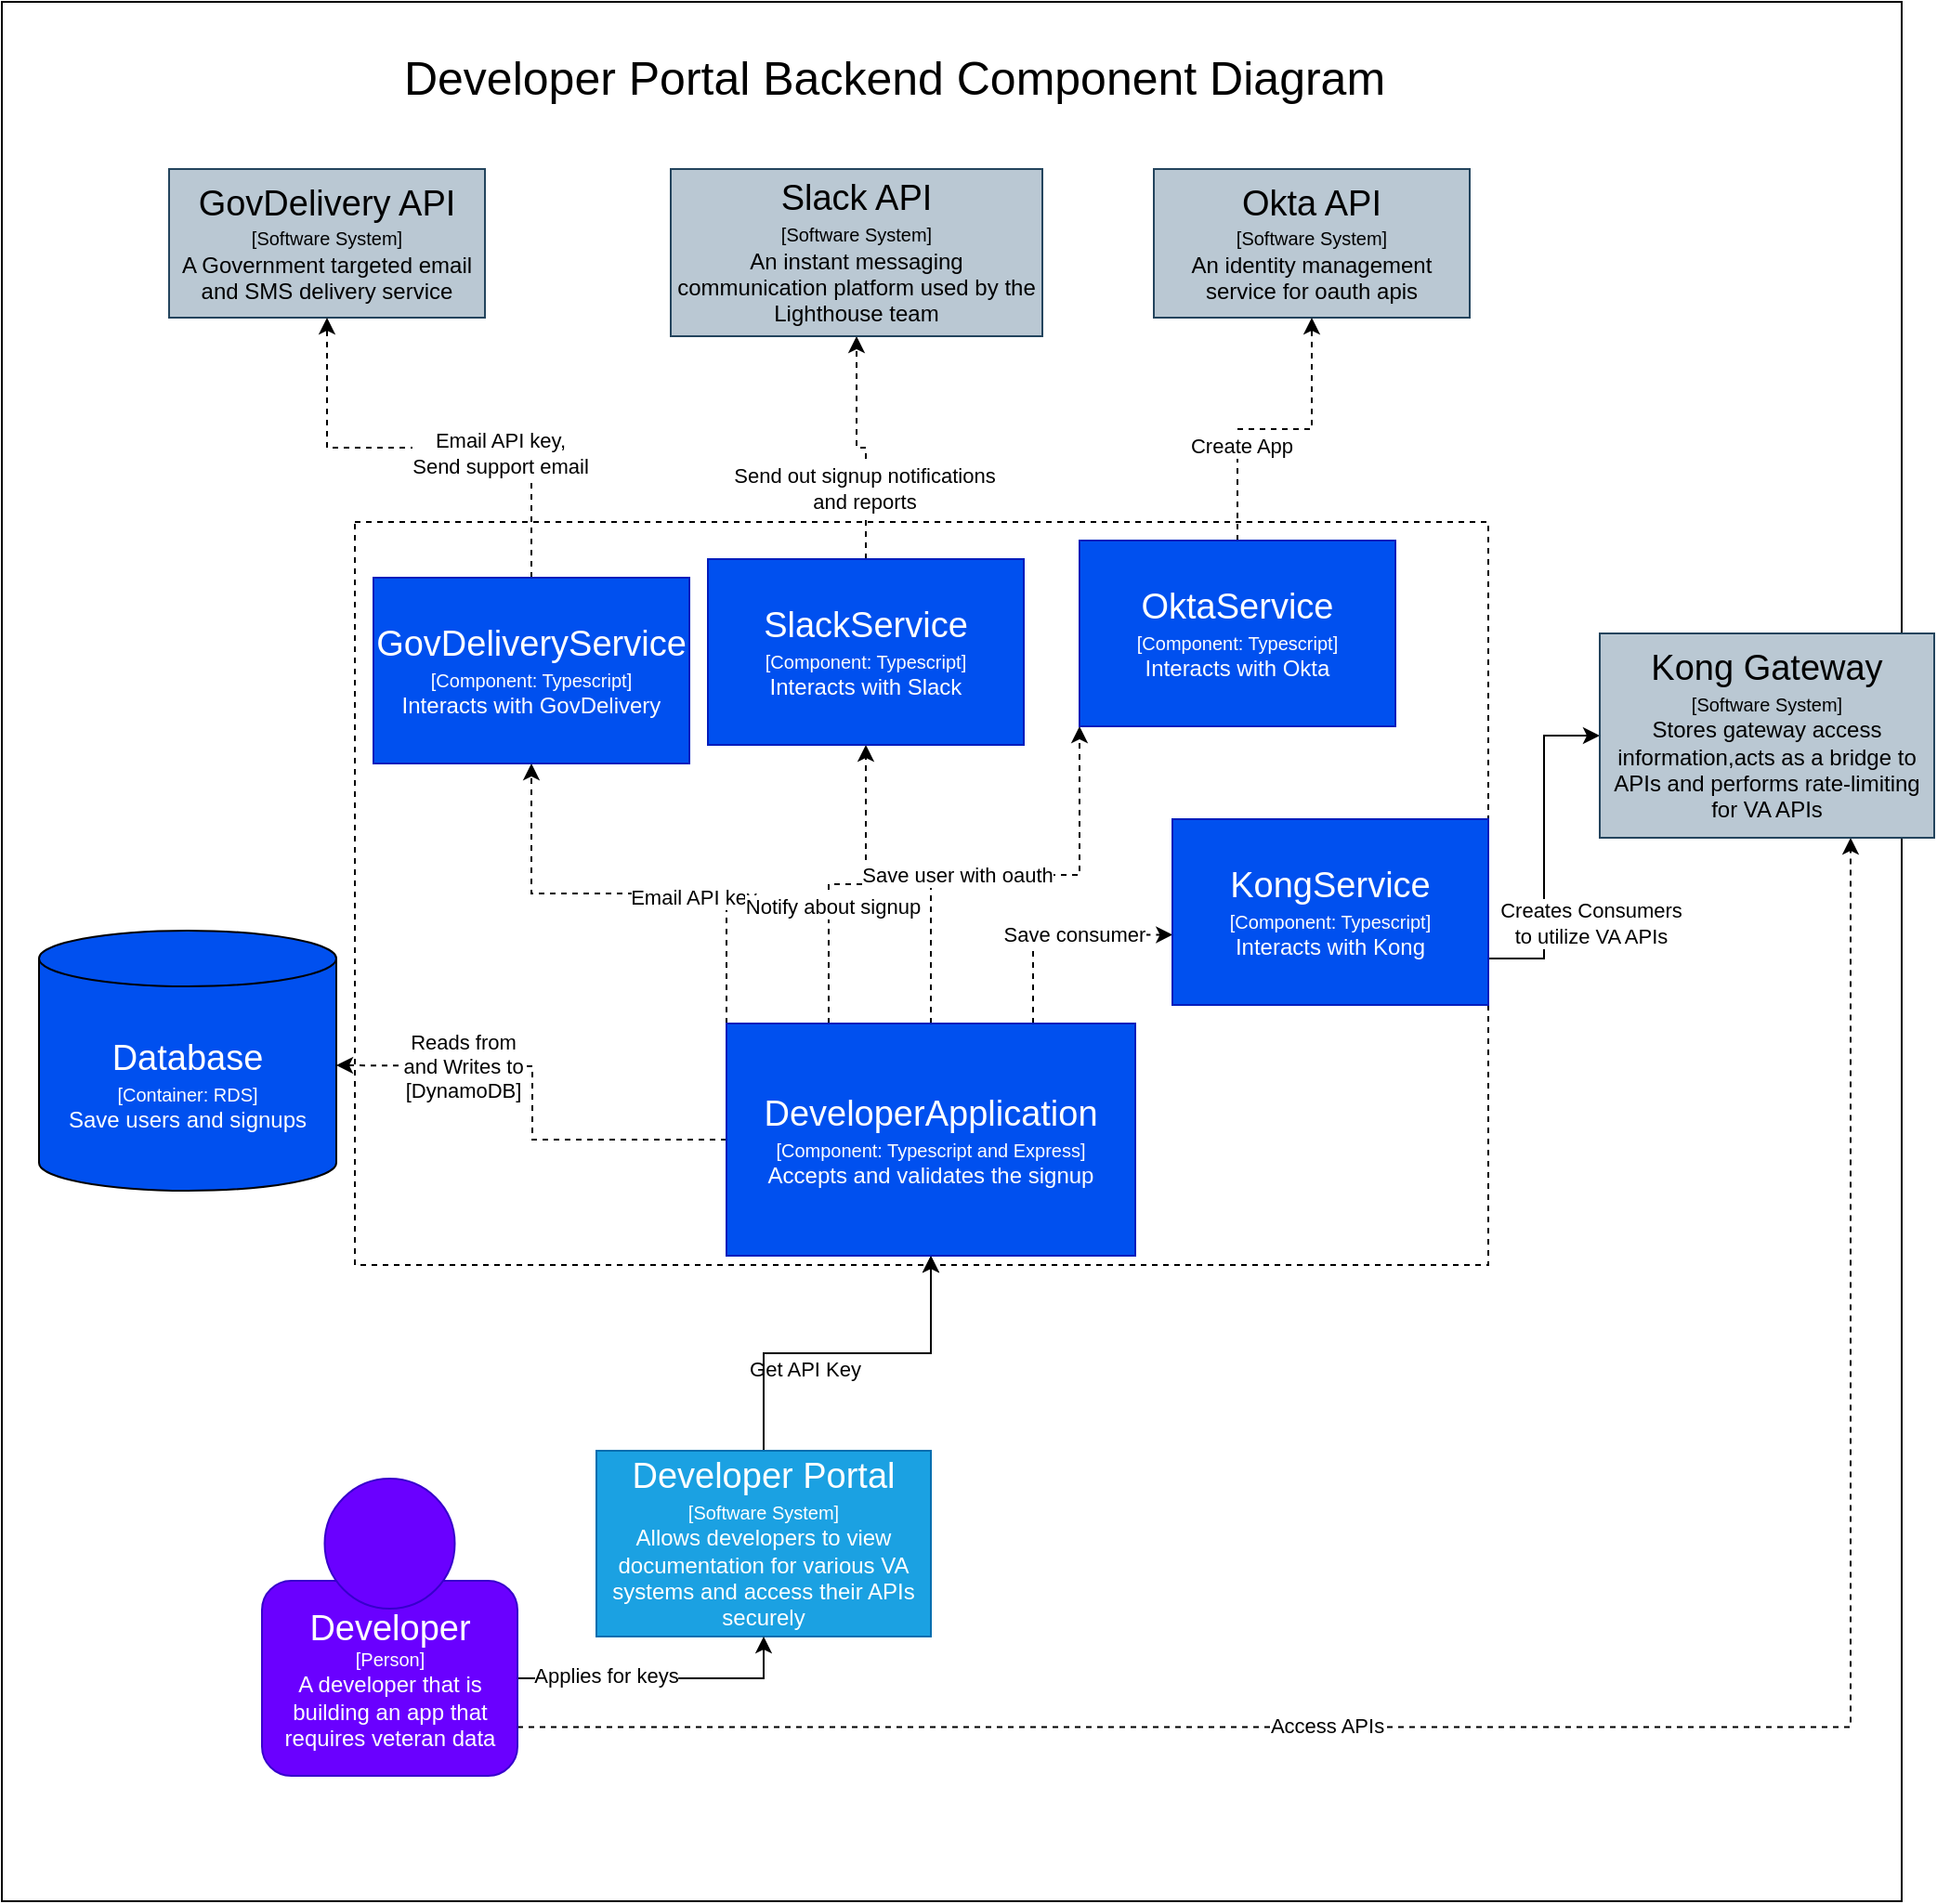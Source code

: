 <mxfile version="13.10.4" type="device"><diagram id="8udJMpQvNPrnc515cWFx" name="Page-1"><mxGraphModel dx="1185" dy="636" grid="1" gridSize="10" guides="1" tooltips="1" connect="1" arrows="1" fold="1" page="1" pageScale="1" pageWidth="850" pageHeight="1100" math="0" shadow="0"><root><mxCell id="0"/><mxCell id="1" parent="0"/><mxCell id="GEdLivRStDG1_O3BWtyc-14" value="" style="whiteSpace=wrap;html=1;aspect=fixed;" vertex="1" parent="1"><mxGeometry width="1022.5" height="1022.5" as="geometry"/></mxCell><mxCell id="GEdLivRStDG1_O3BWtyc-15" value="" style="rounded=0;whiteSpace=wrap;html=1;dashed=1;fillColor=none;" vertex="1" parent="1"><mxGeometry x="190" y="280" width="610" height="400" as="geometry"/></mxCell><mxCell id="GEdLivRStDG1_O3BWtyc-9" style="edgeStyle=orthogonalEdgeStyle;rounded=0;orthogonalLoop=1;jettySize=auto;html=1;dashed=1;" edge="1" parent="1" source="GEdLivRStDG1_O3BWtyc-23" target="KujUfna5LNVdsdRSBIIh-7"><mxGeometry relative="1" as="geometry"><mxPoint x="460" y="300" as="sourcePoint"/></mxGeometry></mxCell><mxCell id="GEdLivRStDG1_O3BWtyc-10" value="&lt;div&gt;Send out signup notifications&lt;/div&gt;&lt;div&gt;and reports&lt;br&gt;&lt;/div&gt;" style="edgeLabel;html=1;align=center;verticalAlign=middle;resizable=0;points=[];" vertex="1" connectable="0" parent="GEdLivRStDG1_O3BWtyc-9"><mxGeometry x="-0.395" y="1" relative="1" as="geometry"><mxPoint as="offset"/></mxGeometry></mxCell><mxCell id="KujUfna5LNVdsdRSBIIh-21" style="edgeStyle=orthogonalEdgeStyle;rounded=0;orthogonalLoop=1;jettySize=auto;html=1;exitX=0.5;exitY=0;exitDx=0;exitDy=0;entryX=0.5;entryY=1;entryDx=0;entryDy=0;" parent="1" source="KujUfna5LNVdsdRSBIIh-3" target="KujUfna5LNVdsdRSBIIh-1" edge="1"><mxGeometry relative="1" as="geometry"/></mxCell><mxCell id="KujUfna5LNVdsdRSBIIh-22" value="Get API Key" style="edgeLabel;html=1;align=center;verticalAlign=middle;resizable=0;points=[];" parent="KujUfna5LNVdsdRSBIIh-21" vertex="1" connectable="0"><mxGeometry x="-0.229" y="-1" relative="1" as="geometry"><mxPoint x="-1" y="7" as="offset"/></mxGeometry></mxCell><mxCell id="Sy04kVo2Ue-3B3EthdO--4" style="edgeStyle=orthogonalEdgeStyle;rounded=0;orthogonalLoop=1;jettySize=auto;html=1;exitX=1;exitY=0.75;exitDx=0;exitDy=0;" parent="1" source="GEdLivRStDG1_O3BWtyc-22" target="Sy04kVo2Ue-3B3EthdO--1" edge="1"><mxGeometry relative="1" as="geometry"/></mxCell><mxCell id="Sy04kVo2Ue-3B3EthdO--5" value="&lt;div&gt;Creates Consumers&lt;/div&gt;&lt;div&gt;to utilize VA APIs&lt;/div&gt;" style="edgeLabel;html=1;align=center;verticalAlign=middle;resizable=0;points=[];" parent="Sy04kVo2Ue-3B3EthdO--4" vertex="1" connectable="0"><mxGeometry x="-0.453" relative="1" as="geometry"><mxPoint x="24.92" as="offset"/></mxGeometry></mxCell><mxCell id="GEdLivRStDG1_O3BWtyc-4" value="" style="edgeStyle=orthogonalEdgeStyle;rounded=0;orthogonalLoop=1;jettySize=auto;html=1;" edge="1" parent="1" source="KujUfna5LNVdsdRSBIIh-3" target="KujUfna5LNVdsdRSBIIh-1"><mxGeometry relative="1" as="geometry"/></mxCell><mxCell id="KujUfna5LNVdsdRSBIIh-3" value="&lt;div&gt;&lt;font style=&quot;font-size: 19px&quot;&gt;Developer Portal&lt;br&gt;&lt;/font&gt;&lt;/div&gt;&lt;div&gt;&lt;font style=&quot;font-size: 10px&quot;&gt;[Software System]&lt;/font&gt;&lt;/div&gt;&lt;div&gt;Allows developers to view documentation for various VA systems and access their APIs securely&lt;br&gt;&lt;/div&gt;" style="rounded=0;whiteSpace=wrap;html=1;fillColor=#1ba1e2;strokeColor=#006EAF;fontColor=#ffffff;" parent="1" vertex="1"><mxGeometry x="320" y="780" width="180" height="100" as="geometry"/></mxCell><mxCell id="KujUfna5LNVdsdRSBIIh-5" value="&lt;div&gt;&lt;font style=&quot;font-size: 19px&quot;&gt;GovDelivery API&lt;/font&gt;&lt;/div&gt;&lt;div&gt;&lt;font style=&quot;font-size: 10px&quot;&gt;[Software System]&lt;/font&gt;&lt;/div&gt;A Government targeted email and SMS delivery service" style="rounded=0;whiteSpace=wrap;html=1;fillColor=#bac8d3;strokeColor=#23445d;" parent="1" vertex="1"><mxGeometry x="90" y="90" width="170" height="80" as="geometry"/></mxCell><mxCell id="KujUfna5LNVdsdRSBIIh-7" value="&lt;div&gt;&lt;font style=&quot;font-size: 19px&quot;&gt;Slack API&lt;/font&gt;&lt;/div&gt;&lt;div&gt;&lt;font style=&quot;font-size: 10px&quot;&gt;[Software System]&lt;/font&gt;&lt;/div&gt;&lt;font style=&quot;font-size: 12px&quot;&gt;An instant messaging communication platform used by the Lighthouse team&lt;br&gt;&lt;/font&gt;" style="rounded=0;whiteSpace=wrap;html=1;fillColor=#bac8d3;strokeColor=#23445d;" parent="1" vertex="1"><mxGeometry x="360" y="90" width="200" height="90" as="geometry"/></mxCell><mxCell id="KujUfna5LNVdsdRSBIIh-26" style="edgeStyle=orthogonalEdgeStyle;rounded=0;orthogonalLoop=1;jettySize=auto;html=1;exitX=1;exitY=0.5;exitDx=0;exitDy=0;entryX=0.5;entryY=1;entryDx=0;entryDy=0;" parent="1" source="KujUfna5LNVdsdRSBIIh-24" target="KujUfna5LNVdsdRSBIIh-3" edge="1"><mxGeometry relative="1" as="geometry"/></mxCell><mxCell id="KujUfna5LNVdsdRSBIIh-27" value="&lt;div&gt;Applies for keys&lt;/div&gt;" style="edgeLabel;html=1;align=center;verticalAlign=middle;resizable=0;points=[];" parent="KujUfna5LNVdsdRSBIIh-26" vertex="1" connectable="0"><mxGeometry x="-0.392" y="2" relative="1" as="geometry"><mxPoint as="offset"/></mxGeometry></mxCell><mxCell id="Sy04kVo2Ue-3B3EthdO--6" style="edgeStyle=orthogonalEdgeStyle;rounded=0;orthogonalLoop=1;jettySize=auto;html=1;exitX=1;exitY=0.75;exitDx=0;exitDy=0;entryX=0.75;entryY=1;entryDx=0;entryDy=0;dashed=1;" parent="1" source="KujUfna5LNVdsdRSBIIh-24" target="Sy04kVo2Ue-3B3EthdO--1" edge="1"><mxGeometry relative="1" as="geometry"/></mxCell><mxCell id="Sy04kVo2Ue-3B3EthdO--7" value="Access APIs" style="edgeLabel;html=1;align=center;verticalAlign=middle;resizable=0;points=[];" parent="Sy04kVo2Ue-3B3EthdO--6" vertex="1" connectable="0"><mxGeometry x="-0.273" y="1" relative="1" as="geometry"><mxPoint as="offset"/></mxGeometry></mxCell><mxCell id="KujUfna5LNVdsdRSBIIh-24" value="&lt;div&gt;&lt;font style=&quot;font-size: 19px&quot;&gt;Developer&lt;/font&gt;&lt;/div&gt;&lt;div style=&quot;font-size: 10px&quot;&gt;&lt;font style=&quot;font-size: 10px&quot;&gt;[Person]&lt;br&gt;&lt;/font&gt;&lt;/div&gt;&lt;div&gt;&lt;font style=&quot;font-size: 12px&quot;&gt;A developer that is building an app that requires veteran data&lt;br&gt;&lt;/font&gt;&lt;/div&gt;" style="rounded=1;whiteSpace=wrap;html=1;fillColor=#6a00ff;strokeColor=#3700CC;fontColor=#ffffff;" parent="1" vertex="1"><mxGeometry x="140" y="850" width="137.5" height="105" as="geometry"/></mxCell><mxCell id="KujUfna5LNVdsdRSBIIh-23" value="" style="ellipse;whiteSpace=wrap;html=1;fillColor=#6a00ff;strokeColor=#3700CC;fontColor=#ffffff;" parent="1" vertex="1"><mxGeometry x="173.75" y="795" width="70" height="70" as="geometry"/></mxCell><mxCell id="KujUfna5LNVdsdRSBIIh-25" value="&lt;font style=&quot;font-size: 25px&quot;&gt;Developer Portal Backend Component Diagram&lt;/font&gt;" style="text;html=1;align=center;verticalAlign=middle;resizable=0;points=[];autosize=1;" parent="1" vertex="1"><mxGeometry x="210" y="30" width="540" height="20" as="geometry"/></mxCell><mxCell id="Sy04kVo2Ue-3B3EthdO--1" value="&lt;div&gt;&lt;font style=&quot;font-size: 19px&quot;&gt;Kong Gateway&lt;/font&gt;&lt;/div&gt;&lt;div&gt;&lt;font style=&quot;font-size: 10px&quot;&gt;[Software System]&lt;/font&gt;&lt;/div&gt;&lt;div&gt;&lt;font style=&quot;font-size: 10px&quot;&gt;&lt;font style=&quot;font-size: 12px&quot;&gt;Stores gateway access information,&lt;/font&gt;&lt;/font&gt;&lt;font style=&quot;font-size: 10px&quot;&gt;&lt;font style=&quot;font-size: 12px&quot;&gt;&lt;font style=&quot;font-size: 10px&quot;&gt;&lt;font style=&quot;font-size: 12px&quot;&gt;acts as a bridge to APIs and&lt;/font&gt;&lt;/font&gt; performs rate-limiting for VA APIs&lt;/font&gt;&lt;/font&gt;&lt;font style=&quot;font-size: 10px&quot;&gt;&lt;br&gt;&lt;/font&gt;&lt;/div&gt;" style="rounded=0;whiteSpace=wrap;html=1;fillColor=#bac8d3;strokeColor=#23445d;perimeterSpacing=0;" parent="1" vertex="1"><mxGeometry x="860" y="340" width="180" height="110" as="geometry"/></mxCell><mxCell id="GEdLivRStDG1_O3BWtyc-3" value="&lt;div&gt;&lt;font style=&quot;font-size: 19px&quot;&gt;Okta API&lt;/font&gt;&lt;/div&gt;&lt;div&gt;&lt;font style=&quot;font-size: 10px&quot;&gt;[Software System]&lt;/font&gt;&lt;/div&gt;An identity management service for oauth apis" style="rounded=0;whiteSpace=wrap;html=1;fillColor=#bac8d3;strokeColor=#23445d;" vertex="1" parent="1"><mxGeometry x="620" y="90" width="170" height="80" as="geometry"/></mxCell><mxCell id="GEdLivRStDG1_O3BWtyc-17" style="edgeStyle=orthogonalEdgeStyle;rounded=0;orthogonalLoop=1;jettySize=auto;html=1;exitX=0;exitY=0.5;exitDx=0;exitDy=0;entryX=1;entryY=0.5;entryDx=0;entryDy=0;dashed=1;" edge="1" parent="1" source="KujUfna5LNVdsdRSBIIh-1"><mxGeometry relative="1" as="geometry"><mxPoint x="180" y="572.5" as="targetPoint"/></mxGeometry></mxCell><mxCell id="GEdLivRStDG1_O3BWtyc-18" value="&lt;div&gt;Reads from&lt;/div&gt;&lt;div&gt;and Writes to&lt;/div&gt;&lt;div&gt;[DynamoDB]&lt;br&gt;&lt;/div&gt;" style="edgeLabel;html=1;align=center;verticalAlign=middle;resizable=0;points=[];" vertex="1" connectable="0" parent="GEdLivRStDG1_O3BWtyc-17"><mxGeometry x="0.691" relative="1" as="geometry"><mxPoint x="29.11" as="offset"/></mxGeometry></mxCell><mxCell id="GEdLivRStDG1_O3BWtyc-31" style="edgeStyle=orthogonalEdgeStyle;rounded=0;orthogonalLoop=1;jettySize=auto;html=1;exitX=0;exitY=0;exitDx=0;exitDy=0;entryX=0.5;entryY=1;entryDx=0;entryDy=0;dashed=1;" edge="1" parent="1" source="KujUfna5LNVdsdRSBIIh-1" target="GEdLivRStDG1_O3BWtyc-24"><mxGeometry relative="1" as="geometry"/></mxCell><mxCell id="GEdLivRStDG1_O3BWtyc-35" value="Email API key" style="edgeLabel;html=1;align=center;verticalAlign=middle;resizable=0;points=[];" vertex="1" connectable="0" parent="GEdLivRStDG1_O3BWtyc-31"><mxGeometry x="-0.277" y="2" relative="1" as="geometry"><mxPoint as="offset"/></mxGeometry></mxCell><mxCell id="GEdLivRStDG1_O3BWtyc-32" style="edgeStyle=orthogonalEdgeStyle;rounded=0;orthogonalLoop=1;jettySize=auto;html=1;exitX=0.25;exitY=0;exitDx=0;exitDy=0;entryX=0.5;entryY=1;entryDx=0;entryDy=0;dashed=1;" edge="1" parent="1" source="KujUfna5LNVdsdRSBIIh-1" target="GEdLivRStDG1_O3BWtyc-23"><mxGeometry relative="1" as="geometry"/></mxCell><mxCell id="GEdLivRStDG1_O3BWtyc-36" value="Notify about signup" style="edgeLabel;html=1;align=center;verticalAlign=middle;resizable=0;points=[];" vertex="1" connectable="0" parent="GEdLivRStDG1_O3BWtyc-32"><mxGeometry x="-0.261" y="-2" relative="1" as="geometry"><mxPoint as="offset"/></mxGeometry></mxCell><mxCell id="GEdLivRStDG1_O3BWtyc-33" style="edgeStyle=orthogonalEdgeStyle;rounded=0;orthogonalLoop=1;jettySize=auto;html=1;exitX=0.5;exitY=0;exitDx=0;exitDy=0;entryX=0;entryY=1;entryDx=0;entryDy=0;dashed=1;" edge="1" parent="1" source="KujUfna5LNVdsdRSBIIh-1" target="GEdLivRStDG1_O3BWtyc-25"><mxGeometry relative="1" as="geometry"/></mxCell><mxCell id="GEdLivRStDG1_O3BWtyc-37" value="Save user with oauth" style="edgeLabel;html=1;align=center;verticalAlign=middle;resizable=0;points=[];" vertex="1" connectable="0" parent="GEdLivRStDG1_O3BWtyc-33"><mxGeometry x="-0.218" relative="1" as="geometry"><mxPoint as="offset"/></mxGeometry></mxCell><mxCell id="GEdLivRStDG1_O3BWtyc-34" style="edgeStyle=orthogonalEdgeStyle;rounded=0;orthogonalLoop=1;jettySize=auto;html=1;exitX=0.75;exitY=0;exitDx=0;exitDy=0;entryX=0.001;entryY=0.622;entryDx=0;entryDy=0;entryPerimeter=0;dashed=1;" edge="1" parent="1" source="KujUfna5LNVdsdRSBIIh-1" target="GEdLivRStDG1_O3BWtyc-22"><mxGeometry relative="1" as="geometry"/></mxCell><mxCell id="GEdLivRStDG1_O3BWtyc-38" value="Save consumer" style="edgeLabel;html=1;align=center;verticalAlign=middle;resizable=0;points=[];" vertex="1" connectable="0" parent="GEdLivRStDG1_O3BWtyc-34"><mxGeometry x="0.133" relative="1" as="geometry"><mxPoint as="offset"/></mxGeometry></mxCell><mxCell id="KujUfna5LNVdsdRSBIIh-1" value="&lt;div&gt;&lt;font style=&quot;font-size: 19px&quot;&gt;DeveloperApplication&lt;br&gt;&lt;/font&gt;&lt;/div&gt;&lt;div&gt;&lt;font style=&quot;font-size: 10px&quot;&gt;[Component: Typescript and Express]&lt;br&gt;&lt;/font&gt;&lt;/div&gt;&lt;div&gt;Accepts and validates the signup&lt;font style=&quot;font-size: 10px&quot;&gt;&lt;br&gt;&lt;/font&gt;&lt;/div&gt;" style="rounded=0;whiteSpace=wrap;html=1;fillColor=#0050ef;strokeColor=#001DBC;fontColor=#ffffff;" parent="1" vertex="1"><mxGeometry x="390" y="550" width="220" height="125" as="geometry"/></mxCell><mxCell id="GEdLivRStDG1_O3BWtyc-22" value="&lt;div&gt;&lt;font style=&quot;font-size: 19px&quot;&gt;KongService&lt;br&gt;&lt;/font&gt;&lt;/div&gt;&lt;div&gt;&lt;font style=&quot;font-size: 10px&quot;&gt;[Component: Typescript]&lt;br&gt;&lt;/font&gt;&lt;/div&gt;&lt;div&gt;Interacts with Kong&lt;font style=&quot;font-size: 10px&quot;&gt;&lt;br&gt;&lt;/font&gt;&lt;/div&gt;" style="rounded=0;whiteSpace=wrap;html=1;fillColor=#0050ef;strokeColor=#001DBC;fontColor=#ffffff;" vertex="1" parent="1"><mxGeometry x="630" y="440" width="170" height="100" as="geometry"/></mxCell><mxCell id="GEdLivRStDG1_O3BWtyc-23" value="&lt;div&gt;&lt;font style=&quot;font-size: 19px&quot;&gt;SlackService&lt;br&gt;&lt;/font&gt;&lt;/div&gt;&lt;div&gt;&lt;font style=&quot;font-size: 10px&quot;&gt;[Component: Typescript]&lt;br&gt;&lt;/font&gt;&lt;/div&gt;&lt;div&gt;Interacts with Slack&lt;font style=&quot;font-size: 10px&quot;&gt;&lt;br&gt;&lt;/font&gt;&lt;/div&gt;" style="rounded=0;whiteSpace=wrap;html=1;fillColor=#0050ef;strokeColor=#001DBC;fontColor=#ffffff;" vertex="1" parent="1"><mxGeometry x="380" y="300" width="170" height="100" as="geometry"/></mxCell><mxCell id="GEdLivRStDG1_O3BWtyc-29" style="edgeStyle=orthogonalEdgeStyle;rounded=0;orthogonalLoop=1;jettySize=auto;html=1;exitX=0.5;exitY=0;exitDx=0;exitDy=0;dashed=1;" edge="1" parent="1" source="GEdLivRStDG1_O3BWtyc-24" target="KujUfna5LNVdsdRSBIIh-5"><mxGeometry relative="1" as="geometry"/></mxCell><mxCell id="GEdLivRStDG1_O3BWtyc-30" value="Email API key,&lt;br&gt;Send support email" style="edgeLabel;html=1;align=center;verticalAlign=middle;resizable=0;points=[];" vertex="1" connectable="0" parent="GEdLivRStDG1_O3BWtyc-29"><mxGeometry x="-0.3" y="3" relative="1" as="geometry"><mxPoint as="offset"/></mxGeometry></mxCell><mxCell id="GEdLivRStDG1_O3BWtyc-24" value="&lt;div&gt;&lt;font style=&quot;font-size: 19px&quot;&gt;GovDeliveryService&lt;br&gt;&lt;/font&gt;&lt;/div&gt;&lt;div&gt;&lt;font style=&quot;font-size: 10px&quot;&gt;[Component: Typescript]&lt;br&gt;&lt;/font&gt;&lt;/div&gt;&lt;div&gt;Interacts with GovDelivery&lt;font style=&quot;font-size: 10px&quot;&gt;&lt;br&gt;&lt;/font&gt;&lt;/div&gt;" style="rounded=0;whiteSpace=wrap;html=1;fillColor=#0050ef;strokeColor=#001DBC;fontColor=#ffffff;" vertex="1" parent="1"><mxGeometry x="200" y="310" width="170" height="100" as="geometry"/></mxCell><mxCell id="GEdLivRStDG1_O3BWtyc-26" style="edgeStyle=orthogonalEdgeStyle;rounded=0;orthogonalLoop=1;jettySize=auto;html=1;exitX=0.5;exitY=0;exitDx=0;exitDy=0;entryX=0.5;entryY=1;entryDx=0;entryDy=0;dashed=1;" edge="1" parent="1" source="GEdLivRStDG1_O3BWtyc-25" target="GEdLivRStDG1_O3BWtyc-3"><mxGeometry relative="1" as="geometry"/></mxCell><mxCell id="GEdLivRStDG1_O3BWtyc-27" value="Create App" style="edgeLabel;html=1;align=center;verticalAlign=middle;resizable=0;points=[];" vertex="1" connectable="0" parent="GEdLivRStDG1_O3BWtyc-26"><mxGeometry x="-0.362" y="-2" relative="1" as="geometry"><mxPoint as="offset"/></mxGeometry></mxCell><mxCell id="GEdLivRStDG1_O3BWtyc-25" value="&lt;div&gt;&lt;font style=&quot;font-size: 19px&quot;&gt;OktaService&lt;br&gt;&lt;/font&gt;&lt;/div&gt;&lt;div&gt;&lt;font style=&quot;font-size: 10px&quot;&gt;[Component: Typescript]&lt;br&gt;&lt;/font&gt;&lt;/div&gt;&lt;div&gt;Interacts with Okta&lt;font style=&quot;font-size: 10px&quot;&gt;&lt;br&gt;&lt;/font&gt;&lt;/div&gt;" style="rounded=0;whiteSpace=wrap;html=1;fillColor=#0050ef;strokeColor=#001DBC;fontColor=#ffffff;" vertex="1" parent="1"><mxGeometry x="580" y="290" width="170" height="100" as="geometry"/></mxCell><mxCell id="GEdLivRStDG1_O3BWtyc-39" value="&lt;div&gt;&lt;font style=&quot;font-size: 19px&quot; color=&quot;#FFFFFF&quot;&gt;Database&lt;br&gt;&lt;/font&gt;&lt;/div&gt;&lt;div&gt;&lt;font style=&quot;font-size: 10px&quot; color=&quot;#FFFFFF&quot;&gt;[Container: RDS]&lt;/font&gt;&lt;/div&gt;&lt;div&gt;&lt;font color=&quot;#FFFFFF&quot;&gt;Save users and signups&lt;font style=&quot;font-size: 10px&quot;&gt;&lt;br&gt;&lt;/font&gt;&lt;/font&gt;&lt;/div&gt;" style="shape=cylinder3;whiteSpace=wrap;html=1;boundedLbl=1;backgroundOutline=1;size=15;fillColor=#0050EF;" vertex="1" parent="1"><mxGeometry x="20" y="500" width="160" height="140" as="geometry"/></mxCell></root></mxGraphModel></diagram></mxfile>